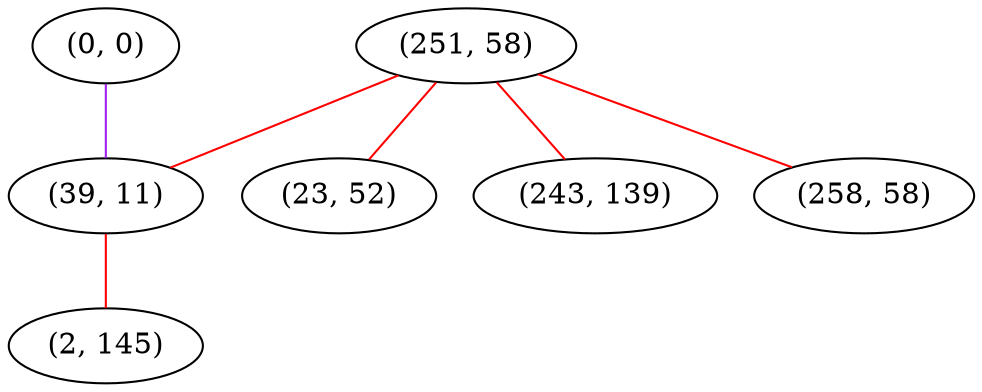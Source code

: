 graph "" {
"(251, 58)";
"(0, 0)";
"(23, 52)";
"(39, 11)";
"(243, 139)";
"(2, 145)";
"(258, 58)";
"(251, 58)" -- "(23, 52)"  [color=red, key=0, weight=1];
"(251, 58)" -- "(39, 11)"  [color=red, key=0, weight=1];
"(251, 58)" -- "(243, 139)"  [color=red, key=0, weight=1];
"(251, 58)" -- "(258, 58)"  [color=red, key=0, weight=1];
"(0, 0)" -- "(39, 11)"  [color=purple, key=0, weight=4];
"(39, 11)" -- "(2, 145)"  [color=red, key=0, weight=1];
}
